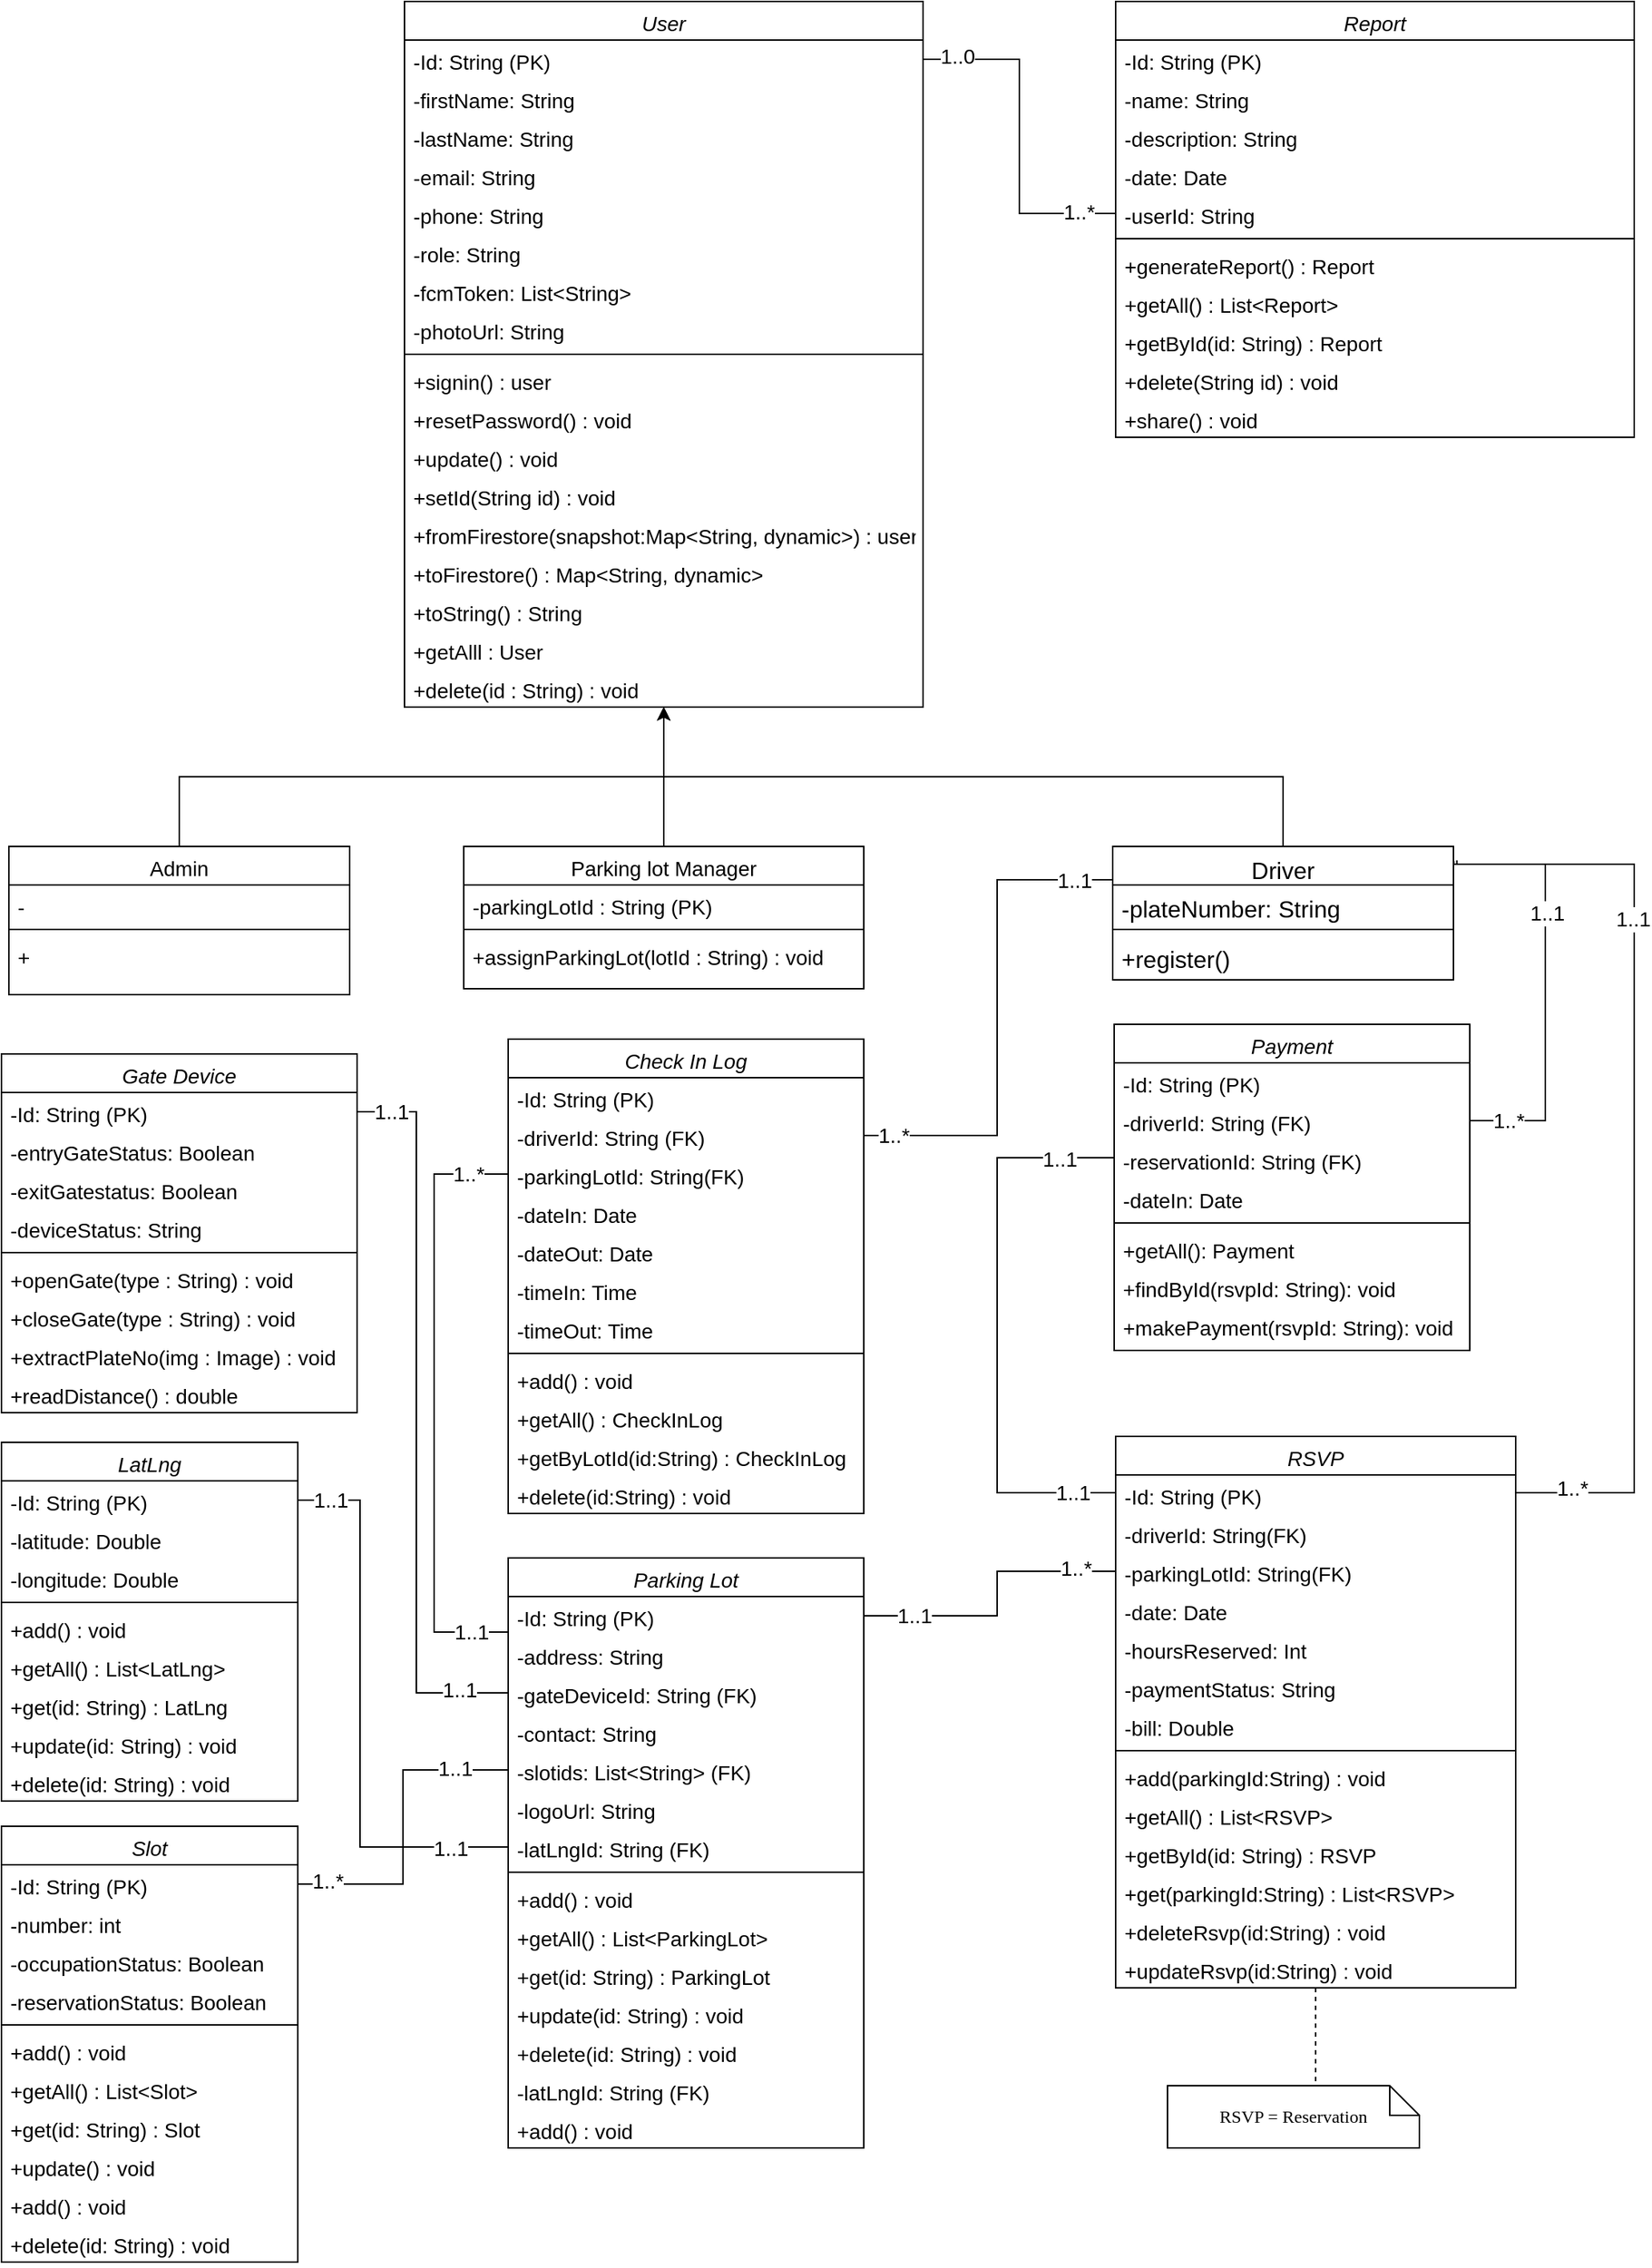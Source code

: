 <mxfile version="22.1.21" type="device">
  <diagram id="C5RBs43oDa-KdzZeNtuy" name="system_class_diagram">
    <mxGraphModel dx="1985" dy="1278" grid="1" gridSize="10" guides="1" tooltips="1" connect="1" arrows="1" fold="1" page="1" pageScale="1" pageWidth="827" pageHeight="1169" math="0" shadow="0">
      <root>
        <mxCell id="WIyWlLk6GJQsqaUBKTNV-0" />
        <mxCell id="WIyWlLk6GJQsqaUBKTNV-1" parent="WIyWlLk6GJQsqaUBKTNV-0" />
        <mxCell id="zkfFHV4jXpPFQw0GAbJ--0" value="User" style="swimlane;fontStyle=2;align=center;verticalAlign=top;childLayout=stackLayout;horizontal=1;startSize=26;horizontalStack=0;resizeParent=1;resizeLast=0;collapsible=1;marginBottom=0;rounded=0;shadow=0;strokeWidth=1;fontSize=14;" parent="WIyWlLk6GJQsqaUBKTNV-1" vertex="1">
          <mxGeometry x="542" y="100" width="350" height="476" as="geometry">
            <mxRectangle x="230" y="140" width="160" height="26" as="alternateBounds" />
          </mxGeometry>
        </mxCell>
        <mxCell id="zkfFHV4jXpPFQw0GAbJ--1" value="-Id: String (PK)" style="text;align=left;verticalAlign=top;spacingLeft=4;spacingRight=4;overflow=hidden;rotatable=0;points=[[0,0.5],[1,0.5]];portConstraint=eastwest;fontSize=14;" parent="zkfFHV4jXpPFQw0GAbJ--0" vertex="1">
          <mxGeometry y="26" width="350" height="26" as="geometry" />
        </mxCell>
        <mxCell id="zkfFHV4jXpPFQw0GAbJ--2" value="-firstName: String" style="text;align=left;verticalAlign=top;spacingLeft=4;spacingRight=4;overflow=hidden;rotatable=0;points=[[0,0.5],[1,0.5]];portConstraint=eastwest;rounded=0;shadow=0;html=0;fontSize=14;" parent="zkfFHV4jXpPFQw0GAbJ--0" vertex="1">
          <mxGeometry y="52" width="350" height="26" as="geometry" />
        </mxCell>
        <mxCell id="zkfFHV4jXpPFQw0GAbJ--3" value="-lastName: String" style="text;align=left;verticalAlign=top;spacingLeft=4;spacingRight=4;overflow=hidden;rotatable=0;points=[[0,0.5],[1,0.5]];portConstraint=eastwest;rounded=0;shadow=0;html=0;fontSize=14;" parent="zkfFHV4jXpPFQw0GAbJ--0" vertex="1">
          <mxGeometry y="78" width="350" height="26" as="geometry" />
        </mxCell>
        <mxCell id="RI4Jls1kOMpJvxJQHeeL-20" value="-email: String" style="text;align=left;verticalAlign=top;spacingLeft=4;spacingRight=4;overflow=hidden;rotatable=0;points=[[0,0.5],[1,0.5]];portConstraint=eastwest;fontSize=14;" parent="zkfFHV4jXpPFQw0GAbJ--0" vertex="1">
          <mxGeometry y="104" width="350" height="26" as="geometry" />
        </mxCell>
        <mxCell id="RI4Jls1kOMpJvxJQHeeL-22" value="-phone: String" style="text;align=left;verticalAlign=top;spacingLeft=4;spacingRight=4;overflow=hidden;rotatable=0;points=[[0,0.5],[1,0.5]];portConstraint=eastwest;fontSize=14;" parent="zkfFHV4jXpPFQw0GAbJ--0" vertex="1">
          <mxGeometry y="130" width="350" height="26" as="geometry" />
        </mxCell>
        <mxCell id="zkfFHV4jXpPFQw0GAbJ--5" value="-role: String" style="text;align=left;verticalAlign=top;spacingLeft=4;spacingRight=4;overflow=hidden;rotatable=0;points=[[0,0.5],[1,0.5]];portConstraint=eastwest;fontSize=14;" parent="zkfFHV4jXpPFQw0GAbJ--0" vertex="1">
          <mxGeometry y="156" width="350" height="26" as="geometry" />
        </mxCell>
        <mxCell id="RI4Jls1kOMpJvxJQHeeL-18" value="-fcmToken: List&lt;String&gt;" style="text;align=left;verticalAlign=top;spacingLeft=4;spacingRight=4;overflow=hidden;rotatable=0;points=[[0,0.5],[1,0.5]];portConstraint=eastwest;rounded=0;shadow=0;html=0;fontSize=14;" parent="zkfFHV4jXpPFQw0GAbJ--0" vertex="1">
          <mxGeometry y="182" width="350" height="26" as="geometry" />
        </mxCell>
        <mxCell id="RI4Jls1kOMpJvxJQHeeL-23" value="-photoUrl: String" style="text;align=left;verticalAlign=top;spacingLeft=4;spacingRight=4;overflow=hidden;rotatable=0;points=[[0,0.5],[1,0.5]];portConstraint=eastwest;rounded=0;shadow=0;html=0;fontSize=14;" parent="zkfFHV4jXpPFQw0GAbJ--0" vertex="1">
          <mxGeometry y="208" width="350" height="26" as="geometry" />
        </mxCell>
        <mxCell id="zkfFHV4jXpPFQw0GAbJ--4" value="" style="line;html=1;strokeWidth=1;align=left;verticalAlign=middle;spacingTop=-1;spacingLeft=3;spacingRight=3;rotatable=0;labelPosition=right;points=[];portConstraint=eastwest;" parent="zkfFHV4jXpPFQw0GAbJ--0" vertex="1">
          <mxGeometry y="234" width="350" height="8" as="geometry" />
        </mxCell>
        <mxCell id="RI4Jls1kOMpJvxJQHeeL-21" value="+signin() : user" style="text;align=left;verticalAlign=top;spacingLeft=4;spacingRight=4;overflow=hidden;rotatable=0;points=[[0,0.5],[1,0.5]];portConstraint=eastwest;fontSize=14;" parent="zkfFHV4jXpPFQw0GAbJ--0" vertex="1">
          <mxGeometry y="242" width="350" height="26" as="geometry" />
        </mxCell>
        <mxCell id="fEaiN4VF8hkDAdpsBCZO-36" value="+resetPassword() : void" style="text;align=left;verticalAlign=top;spacingLeft=4;spacingRight=4;overflow=hidden;rotatable=0;points=[[0,0.5],[1,0.5]];portConstraint=eastwest;fontSize=14;" parent="zkfFHV4jXpPFQw0GAbJ--0" vertex="1">
          <mxGeometry y="268" width="350" height="26" as="geometry" />
        </mxCell>
        <mxCell id="fEaiN4VF8hkDAdpsBCZO-24" value="+update() : void" style="text;align=left;verticalAlign=top;spacingLeft=4;spacingRight=4;overflow=hidden;rotatable=0;points=[[0,0.5],[1,0.5]];portConstraint=eastwest;fontSize=14;" parent="zkfFHV4jXpPFQw0GAbJ--0" vertex="1">
          <mxGeometry y="294" width="350" height="26" as="geometry" />
        </mxCell>
        <mxCell id="fEaiN4VF8hkDAdpsBCZO-25" value="+setId(String id) : void" style="text;align=left;verticalAlign=top;spacingLeft=4;spacingRight=4;overflow=hidden;rotatable=0;points=[[0,0.5],[1,0.5]];portConstraint=eastwest;fontSize=14;" parent="zkfFHV4jXpPFQw0GAbJ--0" vertex="1">
          <mxGeometry y="320" width="350" height="26" as="geometry" />
        </mxCell>
        <mxCell id="fEaiN4VF8hkDAdpsBCZO-3" value="+fromFirestore(snapshot:Map&lt;String, dynamic&gt;) : user" style="text;align=left;verticalAlign=top;spacingLeft=4;spacingRight=4;overflow=hidden;rotatable=0;points=[[0,0.5],[1,0.5]];portConstraint=eastwest;fontSize=14;" parent="zkfFHV4jXpPFQw0GAbJ--0" vertex="1">
          <mxGeometry y="346" width="350" height="26" as="geometry" />
        </mxCell>
        <mxCell id="fEaiN4VF8hkDAdpsBCZO-4" value="+toFirestore() : Map&lt;String, dynamic&gt;" style="text;align=left;verticalAlign=top;spacingLeft=4;spacingRight=4;overflow=hidden;rotatable=0;points=[[0,0.5],[1,0.5]];portConstraint=eastwest;fontSize=14;" parent="zkfFHV4jXpPFQw0GAbJ--0" vertex="1">
          <mxGeometry y="372" width="350" height="26" as="geometry" />
        </mxCell>
        <mxCell id="fEaiN4VF8hkDAdpsBCZO-5" value="+toString() : String" style="text;align=left;verticalAlign=top;spacingLeft=4;spacingRight=4;overflow=hidden;rotatable=0;points=[[0,0.5],[1,0.5]];portConstraint=eastwest;fontSize=14;" parent="zkfFHV4jXpPFQw0GAbJ--0" vertex="1">
          <mxGeometry y="398" width="350" height="26" as="geometry" />
        </mxCell>
        <mxCell id="fEaiN4VF8hkDAdpsBCZO-31" value="+getAlll : User" style="text;align=left;verticalAlign=top;spacingLeft=4;spacingRight=4;overflow=hidden;rotatable=0;points=[[0,0.5],[1,0.5]];portConstraint=eastwest;fontSize=14;" parent="zkfFHV4jXpPFQw0GAbJ--0" vertex="1">
          <mxGeometry y="424" width="350" height="26" as="geometry" />
        </mxCell>
        <mxCell id="fEaiN4VF8hkDAdpsBCZO-32" value="+delete(id : String) : void" style="text;align=left;verticalAlign=top;spacingLeft=4;spacingRight=4;overflow=hidden;rotatable=0;points=[[0,0.5],[1,0.5]];portConstraint=eastwest;fontSize=14;" parent="zkfFHV4jXpPFQw0GAbJ--0" vertex="1">
          <mxGeometry y="450" width="350" height="26" as="geometry" />
        </mxCell>
        <mxCell id="RI4Jls1kOMpJvxJQHeeL-29" style="edgeStyle=orthogonalEdgeStyle;rounded=0;orthogonalLoop=1;jettySize=auto;html=1;entryX=0.5;entryY=1;entryDx=0;entryDy=0;exitX=0.5;exitY=0;exitDx=0;exitDy=0;" parent="WIyWlLk6GJQsqaUBKTNV-1" source="zkfFHV4jXpPFQw0GAbJ--6" target="zkfFHV4jXpPFQw0GAbJ--0" edge="1">
          <mxGeometry relative="1" as="geometry" />
        </mxCell>
        <mxCell id="RI4Jls1kOMpJvxJQHeeL-110" style="edgeStyle=orthogonalEdgeStyle;rounded=0;orthogonalLoop=1;jettySize=auto;html=1;entryX=1;entryY=0.5;entryDx=0;entryDy=0;endArrow=none;endFill=0;exitX=1.01;exitY=0.104;exitDx=0;exitDy=0;exitPerimeter=0;" parent="WIyWlLk6GJQsqaUBKTNV-1" source="zkfFHV4jXpPFQw0GAbJ--6" target="RI4Jls1kOMpJvxJQHeeL-71" edge="1">
          <mxGeometry relative="1" as="geometry">
            <Array as="points">
              <mxPoint x="1372" y="682" />
              <mxPoint x="1372" y="1106" />
            </Array>
          </mxGeometry>
        </mxCell>
        <mxCell id="RI4Jls1kOMpJvxJQHeeL-111" value="&lt;font style=&quot;font-size: 14px;&quot;&gt;1..1&lt;/font&gt;" style="edgeLabel;html=1;align=center;verticalAlign=middle;resizable=0;points=[];" parent="RI4Jls1kOMpJvxJQHeeL-110" vertex="1" connectable="0">
          <mxGeometry x="-0.568" y="-1" relative="1" as="geometry">
            <mxPoint y="24" as="offset" />
          </mxGeometry>
        </mxCell>
        <mxCell id="RI4Jls1kOMpJvxJQHeeL-112" value="&lt;font style=&quot;font-size: 14px;&quot;&gt;1..*&lt;/font&gt;" style="edgeLabel;html=1;align=center;verticalAlign=middle;resizable=0;points=[];" parent="RI4Jls1kOMpJvxJQHeeL-110" vertex="1" connectable="0">
          <mxGeometry x="0.663" y="-1" relative="1" as="geometry">
            <mxPoint x="-41" y="22" as="offset" />
          </mxGeometry>
        </mxCell>
        <mxCell id="zkfFHV4jXpPFQw0GAbJ--6" value="Driver" style="swimlane;fontStyle=0;align=center;verticalAlign=top;childLayout=stackLayout;horizontal=1;startSize=26;horizontalStack=0;resizeParent=1;resizeLast=0;collapsible=1;marginBottom=0;rounded=0;shadow=0;strokeWidth=1;fontSize=16;" parent="WIyWlLk6GJQsqaUBKTNV-1" vertex="1">
          <mxGeometry x="1020" y="670" width="230" height="90" as="geometry">
            <mxRectangle x="130" y="380" width="160" height="26" as="alternateBounds" />
          </mxGeometry>
        </mxCell>
        <mxCell id="zkfFHV4jXpPFQw0GAbJ--7" value="-plateNumber: String" style="text;align=left;verticalAlign=top;spacingLeft=4;spacingRight=4;overflow=hidden;rotatable=0;points=[[0,0.5],[1,0.5]];portConstraint=eastwest;fontSize=16;" parent="zkfFHV4jXpPFQw0GAbJ--6" vertex="1">
          <mxGeometry y="26" width="230" height="26" as="geometry" />
        </mxCell>
        <mxCell id="zkfFHV4jXpPFQw0GAbJ--9" value="" style="line;html=1;strokeWidth=1;align=left;verticalAlign=middle;spacingTop=-1;spacingLeft=3;spacingRight=3;rotatable=0;labelPosition=right;points=[];portConstraint=eastwest;" parent="zkfFHV4jXpPFQw0GAbJ--6" vertex="1">
          <mxGeometry y="52" width="230" height="8" as="geometry" />
        </mxCell>
        <mxCell id="zkfFHV4jXpPFQw0GAbJ--10" value="+register()" style="text;align=left;verticalAlign=top;spacingLeft=4;spacingRight=4;overflow=hidden;rotatable=0;points=[[0,0.5],[1,0.5]];portConstraint=eastwest;fontStyle=0;fontSize=16;" parent="zkfFHV4jXpPFQw0GAbJ--6" vertex="1">
          <mxGeometry y="60" width="230" height="26" as="geometry" />
        </mxCell>
        <mxCell id="RI4Jls1kOMpJvxJQHeeL-27" style="edgeStyle=orthogonalEdgeStyle;rounded=0;orthogonalLoop=1;jettySize=auto;html=1;entryX=0.5;entryY=1;entryDx=0;entryDy=0;exitX=0.5;exitY=0;exitDx=0;exitDy=0;" parent="WIyWlLk6GJQsqaUBKTNV-1" source="zkfFHV4jXpPFQw0GAbJ--13" target="zkfFHV4jXpPFQw0GAbJ--0" edge="1">
          <mxGeometry relative="1" as="geometry" />
        </mxCell>
        <mxCell id="zkfFHV4jXpPFQw0GAbJ--13" value="Admin" style="swimlane;fontStyle=0;align=center;verticalAlign=top;childLayout=stackLayout;horizontal=1;startSize=26;horizontalStack=0;resizeParent=1;resizeLast=0;collapsible=1;marginBottom=0;rounded=0;shadow=0;strokeWidth=1;fontSize=14;" parent="WIyWlLk6GJQsqaUBKTNV-1" vertex="1">
          <mxGeometry x="275" y="670" width="230" height="100" as="geometry">
            <mxRectangle x="340" y="380" width="170" height="26" as="alternateBounds" />
          </mxGeometry>
        </mxCell>
        <mxCell id="zkfFHV4jXpPFQw0GAbJ--14" value="-" style="text;align=left;verticalAlign=top;spacingLeft=4;spacingRight=4;overflow=hidden;rotatable=0;points=[[0,0.5],[1,0.5]];portConstraint=eastwest;fontSize=14;" parent="zkfFHV4jXpPFQw0GAbJ--13" vertex="1">
          <mxGeometry y="26" width="230" height="26" as="geometry" />
        </mxCell>
        <mxCell id="zkfFHV4jXpPFQw0GAbJ--15" value="" style="line;html=1;strokeWidth=1;align=left;verticalAlign=middle;spacingTop=-1;spacingLeft=3;spacingRight=3;rotatable=0;labelPosition=right;points=[];portConstraint=eastwest;fontSize=14;" parent="zkfFHV4jXpPFQw0GAbJ--13" vertex="1">
          <mxGeometry y="52" width="230" height="8" as="geometry" />
        </mxCell>
        <mxCell id="fEaiN4VF8hkDAdpsBCZO-2" value="+" style="text;align=left;verticalAlign=top;spacingLeft=4;spacingRight=4;overflow=hidden;rotatable=0;points=[[0,0.5],[1,0.5]];portConstraint=eastwest;fontSize=14;" parent="zkfFHV4jXpPFQw0GAbJ--13" vertex="1">
          <mxGeometry y="60" width="230" height="26" as="geometry" />
        </mxCell>
        <mxCell id="RI4Jls1kOMpJvxJQHeeL-28" style="edgeStyle=orthogonalEdgeStyle;rounded=0;orthogonalLoop=1;jettySize=auto;html=1;entryX=0.5;entryY=1;entryDx=0;entryDy=0;" parent="WIyWlLk6GJQsqaUBKTNV-1" source="RI4Jls1kOMpJvxJQHeeL-0" target="zkfFHV4jXpPFQw0GAbJ--0" edge="1">
          <mxGeometry relative="1" as="geometry" />
        </mxCell>
        <mxCell id="RI4Jls1kOMpJvxJQHeeL-0" value="Parking lot Manager" style="swimlane;fontStyle=0;align=center;verticalAlign=top;childLayout=stackLayout;horizontal=1;startSize=26;horizontalStack=0;resizeParent=1;resizeLast=0;collapsible=1;marginBottom=0;rounded=0;shadow=0;strokeWidth=1;fontSize=14;" parent="WIyWlLk6GJQsqaUBKTNV-1" vertex="1">
          <mxGeometry x="582" y="670" width="270" height="96" as="geometry">
            <mxRectangle x="340" y="380" width="170" height="26" as="alternateBounds" />
          </mxGeometry>
        </mxCell>
        <mxCell id="RI4Jls1kOMpJvxJQHeeL-1" value="-parkingLotId : String (PK)" style="text;align=left;verticalAlign=top;spacingLeft=4;spacingRight=4;overflow=hidden;rotatable=0;points=[[0,0.5],[1,0.5]];portConstraint=eastwest;fontSize=14;" parent="RI4Jls1kOMpJvxJQHeeL-0" vertex="1">
          <mxGeometry y="26" width="270" height="26" as="geometry" />
        </mxCell>
        <mxCell id="RI4Jls1kOMpJvxJQHeeL-2" value="" style="line;html=1;strokeWidth=1;align=left;verticalAlign=middle;spacingTop=-1;spacingLeft=3;spacingRight=3;rotatable=0;labelPosition=right;points=[];portConstraint=eastwest;fontSize=14;" parent="RI4Jls1kOMpJvxJQHeeL-0" vertex="1">
          <mxGeometry y="52" width="270" height="8" as="geometry" />
        </mxCell>
        <mxCell id="fEaiN4VF8hkDAdpsBCZO-30" value="+assignParkingLot(lotId : String) : void" style="text;align=left;verticalAlign=top;spacingLeft=4;spacingRight=4;overflow=hidden;rotatable=0;points=[[0,0.5],[1,0.5]];portConstraint=eastwest;fontSize=14;" parent="RI4Jls1kOMpJvxJQHeeL-0" vertex="1">
          <mxGeometry y="60" width="270" height="26" as="geometry" />
        </mxCell>
        <mxCell id="RI4Jls1kOMpJvxJQHeeL-30" value="Parking Lot" style="swimlane;fontStyle=2;align=center;verticalAlign=top;childLayout=stackLayout;horizontal=1;startSize=26;horizontalStack=0;resizeParent=1;resizeLast=0;collapsible=1;marginBottom=0;rounded=0;shadow=0;strokeWidth=1;fontSize=14;" parent="WIyWlLk6GJQsqaUBKTNV-1" vertex="1">
          <mxGeometry x="612" y="1150" width="240" height="398" as="geometry">
            <mxRectangle x="230" y="140" width="160" height="26" as="alternateBounds" />
          </mxGeometry>
        </mxCell>
        <mxCell id="RI4Jls1kOMpJvxJQHeeL-31" value="-Id: String (PK)" style="text;align=left;verticalAlign=top;spacingLeft=4;spacingRight=4;overflow=hidden;rotatable=0;points=[[0,0.5],[1,0.5]];portConstraint=eastwest;fontSize=14;" parent="RI4Jls1kOMpJvxJQHeeL-30" vertex="1">
          <mxGeometry y="26" width="240" height="26" as="geometry" />
        </mxCell>
        <mxCell id="RI4Jls1kOMpJvxJQHeeL-32" value="-address: String" style="text;align=left;verticalAlign=top;spacingLeft=4;spacingRight=4;overflow=hidden;rotatable=0;points=[[0,0.5],[1,0.5]];portConstraint=eastwest;rounded=0;shadow=0;html=0;fontSize=14;" parent="RI4Jls1kOMpJvxJQHeeL-30" vertex="1">
          <mxGeometry y="52" width="240" height="26" as="geometry" />
        </mxCell>
        <mxCell id="RI4Jls1kOMpJvxJQHeeL-37" value="-gateDeviceId: String (FK)" style="text;align=left;verticalAlign=top;spacingLeft=4;spacingRight=4;overflow=hidden;rotatable=0;points=[[0,0.5],[1,0.5]];portConstraint=eastwest;rounded=0;shadow=0;html=0;fontSize=14;" parent="RI4Jls1kOMpJvxJQHeeL-30" vertex="1">
          <mxGeometry y="78" width="240" height="26" as="geometry" />
        </mxCell>
        <mxCell id="RI4Jls1kOMpJvxJQHeeL-34" value="-contact: String" style="text;align=left;verticalAlign=top;spacingLeft=4;spacingRight=4;overflow=hidden;rotatable=0;points=[[0,0.5],[1,0.5]];portConstraint=eastwest;fontSize=14;" parent="RI4Jls1kOMpJvxJQHeeL-30" vertex="1">
          <mxGeometry y="104" width="240" height="26" as="geometry" />
        </mxCell>
        <mxCell id="RI4Jls1kOMpJvxJQHeeL-36" value="-slotids: List&lt;String&gt; (FK)" style="text;align=left;verticalAlign=top;spacingLeft=4;spacingRight=4;overflow=hidden;rotatable=0;points=[[0,0.5],[1,0.5]];portConstraint=eastwest;fontSize=14;" parent="RI4Jls1kOMpJvxJQHeeL-30" vertex="1">
          <mxGeometry y="130" width="240" height="26" as="geometry" />
        </mxCell>
        <mxCell id="RI4Jls1kOMpJvxJQHeeL-35" value="-logoUrl: String" style="text;align=left;verticalAlign=top;spacingLeft=4;spacingRight=4;overflow=hidden;rotatable=0;points=[[0,0.5],[1,0.5]];portConstraint=eastwest;fontSize=14;" parent="RI4Jls1kOMpJvxJQHeeL-30" vertex="1">
          <mxGeometry y="156" width="240" height="26" as="geometry" />
        </mxCell>
        <mxCell id="RI4Jls1kOMpJvxJQHeeL-61" value="-latLngId: String (FK)" style="text;align=left;verticalAlign=top;spacingLeft=4;spacingRight=4;overflow=hidden;rotatable=0;points=[[0,0.5],[1,0.5]];portConstraint=eastwest;fontSize=14;" parent="RI4Jls1kOMpJvxJQHeeL-30" vertex="1">
          <mxGeometry y="182" width="240" height="26" as="geometry" />
        </mxCell>
        <mxCell id="RI4Jls1kOMpJvxJQHeeL-39" value="" style="line;html=1;strokeWidth=1;align=left;verticalAlign=middle;spacingTop=-1;spacingLeft=3;spacingRight=3;rotatable=0;labelPosition=right;points=[];portConstraint=eastwest;" parent="RI4Jls1kOMpJvxJQHeeL-30" vertex="1">
          <mxGeometry y="208" width="240" height="8" as="geometry" />
        </mxCell>
        <mxCell id="RI4Jls1kOMpJvxJQHeeL-40" value="+add() : void" style="text;align=left;verticalAlign=top;spacingLeft=4;spacingRight=4;overflow=hidden;rotatable=0;points=[[0,0.5],[1,0.5]];portConstraint=eastwest;fontSize=14;" parent="RI4Jls1kOMpJvxJQHeeL-30" vertex="1">
          <mxGeometry y="216" width="240" height="26" as="geometry" />
        </mxCell>
        <mxCell id="fEaiN4VF8hkDAdpsBCZO-73" value="+getAll() : List&lt;ParkingLot&gt;" style="text;align=left;verticalAlign=top;spacingLeft=4;spacingRight=4;overflow=hidden;rotatable=0;points=[[0,0.5],[1,0.5]];portConstraint=eastwest;fontSize=14;" parent="RI4Jls1kOMpJvxJQHeeL-30" vertex="1">
          <mxGeometry y="242" width="240" height="26" as="geometry" />
        </mxCell>
        <mxCell id="fEaiN4VF8hkDAdpsBCZO-74" value="+get(id: String) : ParkingLot" style="text;align=left;verticalAlign=top;spacingLeft=4;spacingRight=4;overflow=hidden;rotatable=0;points=[[0,0.5],[1,0.5]];portConstraint=eastwest;fontSize=14;" parent="RI4Jls1kOMpJvxJQHeeL-30" vertex="1">
          <mxGeometry y="268" width="240" height="26" as="geometry" />
        </mxCell>
        <mxCell id="fEaiN4VF8hkDAdpsBCZO-75" value="+update(id: String) : void" style="text;align=left;verticalAlign=top;spacingLeft=4;spacingRight=4;overflow=hidden;rotatable=0;points=[[0,0.5],[1,0.5]];portConstraint=eastwest;fontSize=14;" parent="RI4Jls1kOMpJvxJQHeeL-30" vertex="1">
          <mxGeometry y="294" width="240" height="26" as="geometry" />
        </mxCell>
        <mxCell id="fEaiN4VF8hkDAdpsBCZO-77" value="+delete(id: String) : void" style="text;align=left;verticalAlign=top;spacingLeft=4;spacingRight=4;overflow=hidden;rotatable=0;points=[[0,0.5],[1,0.5]];portConstraint=eastwest;fontSize=14;" parent="RI4Jls1kOMpJvxJQHeeL-30" vertex="1">
          <mxGeometry y="320" width="240" height="26" as="geometry" />
        </mxCell>
        <mxCell id="9rpsAk3V31Z7IKbruiV9-0" value="-latLngId: String (FK)" style="text;align=left;verticalAlign=top;spacingLeft=4;spacingRight=4;overflow=hidden;rotatable=0;points=[[0,0.5],[1,0.5]];portConstraint=eastwest;fontSize=14;" parent="RI4Jls1kOMpJvxJQHeeL-30" vertex="1">
          <mxGeometry y="346" width="240" height="26" as="geometry" />
        </mxCell>
        <mxCell id="fEaiN4VF8hkDAdpsBCZO-93" value="+add() : void" style="text;align=left;verticalAlign=top;spacingLeft=4;spacingRight=4;overflow=hidden;rotatable=0;points=[[0,0.5],[1,0.5]];portConstraint=eastwest;fontSize=14;" parent="RI4Jls1kOMpJvxJQHeeL-30" vertex="1">
          <mxGeometry y="372" width="240" height="26" as="geometry" />
        </mxCell>
        <mxCell id="RI4Jls1kOMpJvxJQHeeL-43" value="Gate Device" style="swimlane;fontStyle=2;align=center;verticalAlign=top;childLayout=stackLayout;horizontal=1;startSize=26;horizontalStack=0;resizeParent=1;resizeLast=0;collapsible=1;marginBottom=0;rounded=0;shadow=0;strokeWidth=1;fontSize=14;" parent="WIyWlLk6GJQsqaUBKTNV-1" vertex="1">
          <mxGeometry x="270" y="810" width="240" height="242" as="geometry">
            <mxRectangle x="230" y="140" width="160" height="26" as="alternateBounds" />
          </mxGeometry>
        </mxCell>
        <mxCell id="RI4Jls1kOMpJvxJQHeeL-44" value="-Id: String (PK)" style="text;align=left;verticalAlign=top;spacingLeft=4;spacingRight=4;overflow=hidden;rotatable=0;points=[[0,0.5],[1,0.5]];portConstraint=eastwest;fontSize=14;" parent="RI4Jls1kOMpJvxJQHeeL-43" vertex="1">
          <mxGeometry y="26" width="240" height="26" as="geometry" />
        </mxCell>
        <mxCell id="RI4Jls1kOMpJvxJQHeeL-45" value="-entryGateStatus: Boolean" style="text;align=left;verticalAlign=top;spacingLeft=4;spacingRight=4;overflow=hidden;rotatable=0;points=[[0,0.5],[1,0.5]];portConstraint=eastwest;rounded=0;shadow=0;html=0;fontSize=14;" parent="RI4Jls1kOMpJvxJQHeeL-43" vertex="1">
          <mxGeometry y="52" width="240" height="26" as="geometry" />
        </mxCell>
        <mxCell id="RI4Jls1kOMpJvxJQHeeL-46" value="-exitGatestatus: Boolean" style="text;align=left;verticalAlign=top;spacingLeft=4;spacingRight=4;overflow=hidden;rotatable=0;points=[[0,0.5],[1,0.5]];portConstraint=eastwest;rounded=0;shadow=0;html=0;fontSize=14;" parent="RI4Jls1kOMpJvxJQHeeL-43" vertex="1">
          <mxGeometry y="78" width="240" height="26" as="geometry" />
        </mxCell>
        <mxCell id="RI4Jls1kOMpJvxJQHeeL-47" value="-deviceStatus: String" style="text;align=left;verticalAlign=top;spacingLeft=4;spacingRight=4;overflow=hidden;rotatable=0;points=[[0,0.5],[1,0.5]];portConstraint=eastwest;fontSize=14;" parent="RI4Jls1kOMpJvxJQHeeL-43" vertex="1">
          <mxGeometry y="104" width="240" height="26" as="geometry" />
        </mxCell>
        <mxCell id="RI4Jls1kOMpJvxJQHeeL-51" value="" style="line;html=1;strokeWidth=1;align=left;verticalAlign=middle;spacingTop=-1;spacingLeft=3;spacingRight=3;rotatable=0;labelPosition=right;points=[];portConstraint=eastwest;" parent="RI4Jls1kOMpJvxJQHeeL-43" vertex="1">
          <mxGeometry y="130" width="240" height="8" as="geometry" />
        </mxCell>
        <mxCell id="RI4Jls1kOMpJvxJQHeeL-52" value="+openGate(type : String) : void" style="text;align=left;verticalAlign=top;spacingLeft=4;spacingRight=4;overflow=hidden;rotatable=0;points=[[0,0.5],[1,0.5]];portConstraint=eastwest;fontSize=14;" parent="RI4Jls1kOMpJvxJQHeeL-43" vertex="1">
          <mxGeometry y="138" width="240" height="26" as="geometry" />
        </mxCell>
        <mxCell id="fEaiN4VF8hkDAdpsBCZO-43" value="+closeGate(type : String) : void" style="text;align=left;verticalAlign=top;spacingLeft=4;spacingRight=4;overflow=hidden;rotatable=0;points=[[0,0.5],[1,0.5]];portConstraint=eastwest;fontSize=14;" parent="RI4Jls1kOMpJvxJQHeeL-43" vertex="1">
          <mxGeometry y="164" width="240" height="26" as="geometry" />
        </mxCell>
        <mxCell id="fEaiN4VF8hkDAdpsBCZO-45" value="+extractPlateNo(img : Image) : void" style="text;align=left;verticalAlign=top;spacingLeft=4;spacingRight=4;overflow=hidden;rotatable=0;points=[[0,0.5],[1,0.5]];portConstraint=eastwest;fontSize=14;" parent="RI4Jls1kOMpJvxJQHeeL-43" vertex="1">
          <mxGeometry y="190" width="240" height="26" as="geometry" />
        </mxCell>
        <mxCell id="fEaiN4VF8hkDAdpsBCZO-46" value="+readDistance() : double" style="text;align=left;verticalAlign=top;spacingLeft=4;spacingRight=4;overflow=hidden;rotatable=0;points=[[0,0.5],[1,0.5]];portConstraint=eastwest;fontSize=14;" parent="RI4Jls1kOMpJvxJQHeeL-43" vertex="1">
          <mxGeometry y="216" width="240" height="26" as="geometry" />
        </mxCell>
        <mxCell id="RI4Jls1kOMpJvxJQHeeL-54" value="LatLng" style="swimlane;fontStyle=2;align=center;verticalAlign=top;childLayout=stackLayout;horizontal=1;startSize=26;horizontalStack=0;resizeParent=1;resizeLast=0;collapsible=1;marginBottom=0;rounded=0;shadow=0;strokeWidth=1;fontSize=14;" parent="WIyWlLk6GJQsqaUBKTNV-1" vertex="1">
          <mxGeometry x="270" y="1072" width="200" height="242" as="geometry">
            <mxRectangle x="230" y="140" width="160" height="26" as="alternateBounds" />
          </mxGeometry>
        </mxCell>
        <mxCell id="RI4Jls1kOMpJvxJQHeeL-55" value="-Id: String (PK)" style="text;align=left;verticalAlign=top;spacingLeft=4;spacingRight=4;overflow=hidden;rotatable=0;points=[[0,0.5],[1,0.5]];portConstraint=eastwest;fontSize=14;" parent="RI4Jls1kOMpJvxJQHeeL-54" vertex="1">
          <mxGeometry y="26" width="200" height="26" as="geometry" />
        </mxCell>
        <mxCell id="RI4Jls1kOMpJvxJQHeeL-56" value="-latitude: Double" style="text;align=left;verticalAlign=top;spacingLeft=4;spacingRight=4;overflow=hidden;rotatable=0;points=[[0,0.5],[1,0.5]];portConstraint=eastwest;rounded=0;shadow=0;html=0;fontSize=14;" parent="RI4Jls1kOMpJvxJQHeeL-54" vertex="1">
          <mxGeometry y="52" width="200" height="26" as="geometry" />
        </mxCell>
        <mxCell id="RI4Jls1kOMpJvxJQHeeL-57" value="-longitude: Double" style="text;align=left;verticalAlign=top;spacingLeft=4;spacingRight=4;overflow=hidden;rotatable=0;points=[[0,0.5],[1,0.5]];portConstraint=eastwest;rounded=0;shadow=0;html=0;fontSize=14;" parent="RI4Jls1kOMpJvxJQHeeL-54" vertex="1">
          <mxGeometry y="78" width="200" height="26" as="geometry" />
        </mxCell>
        <mxCell id="RI4Jls1kOMpJvxJQHeeL-59" value="" style="line;html=1;strokeWidth=1;align=left;verticalAlign=middle;spacingTop=-1;spacingLeft=3;spacingRight=3;rotatable=0;labelPosition=right;points=[];portConstraint=eastwest;" parent="RI4Jls1kOMpJvxJQHeeL-54" vertex="1">
          <mxGeometry y="104" width="200" height="8" as="geometry" />
        </mxCell>
        <mxCell id="RI4Jls1kOMpJvxJQHeeL-60" value="+add() : void" style="text;align=left;verticalAlign=top;spacingLeft=4;spacingRight=4;overflow=hidden;rotatable=0;points=[[0,0.5],[1,0.5]];portConstraint=eastwest;fontSize=14;" parent="RI4Jls1kOMpJvxJQHeeL-54" vertex="1">
          <mxGeometry y="112" width="200" height="26" as="geometry" />
        </mxCell>
        <mxCell id="fEaiN4VF8hkDAdpsBCZO-72" value="+getAll() : List&lt;LatLng&gt;" style="text;align=left;verticalAlign=top;spacingLeft=4;spacingRight=4;overflow=hidden;rotatable=0;points=[[0,0.5],[1,0.5]];portConstraint=eastwest;fontSize=14;" parent="RI4Jls1kOMpJvxJQHeeL-54" vertex="1">
          <mxGeometry y="138" width="200" height="26" as="geometry" />
        </mxCell>
        <mxCell id="fEaiN4VF8hkDAdpsBCZO-65" value="+get(id: String) : LatLng" style="text;align=left;verticalAlign=top;spacingLeft=4;spacingRight=4;overflow=hidden;rotatable=0;points=[[0,0.5],[1,0.5]];portConstraint=eastwest;fontSize=14;" parent="RI4Jls1kOMpJvxJQHeeL-54" vertex="1">
          <mxGeometry y="164" width="200" height="26" as="geometry" />
        </mxCell>
        <mxCell id="fEaiN4VF8hkDAdpsBCZO-69" value="+update(id: String) : void" style="text;align=left;verticalAlign=top;spacingLeft=4;spacingRight=4;overflow=hidden;rotatable=0;points=[[0,0.5],[1,0.5]];portConstraint=eastwest;fontSize=14;" parent="RI4Jls1kOMpJvxJQHeeL-54" vertex="1">
          <mxGeometry y="190" width="200" height="26" as="geometry" />
        </mxCell>
        <mxCell id="fEaiN4VF8hkDAdpsBCZO-66" value="+delete(id: String) : void" style="text;align=left;verticalAlign=top;spacingLeft=4;spacingRight=4;overflow=hidden;rotatable=0;points=[[0,0.5],[1,0.5]];portConstraint=eastwest;fontSize=14;" parent="RI4Jls1kOMpJvxJQHeeL-54" vertex="1">
          <mxGeometry y="216" width="200" height="26" as="geometry" />
        </mxCell>
        <mxCell id="RI4Jls1kOMpJvxJQHeeL-63" value="Slot" style="swimlane;fontStyle=2;align=center;verticalAlign=top;childLayout=stackLayout;horizontal=1;startSize=26;horizontalStack=0;resizeParent=1;resizeLast=0;collapsible=1;marginBottom=0;rounded=0;shadow=0;strokeWidth=1;fontSize=14;" parent="WIyWlLk6GJQsqaUBKTNV-1" vertex="1">
          <mxGeometry x="270.0" y="1331" width="200" height="294" as="geometry">
            <mxRectangle x="230" y="140" width="160" height="26" as="alternateBounds" />
          </mxGeometry>
        </mxCell>
        <mxCell id="RI4Jls1kOMpJvxJQHeeL-64" value="-Id: String (PK)" style="text;align=left;verticalAlign=top;spacingLeft=4;spacingRight=4;overflow=hidden;rotatable=0;points=[[0,0.5],[1,0.5]];portConstraint=eastwest;fontSize=14;" parent="RI4Jls1kOMpJvxJQHeeL-63" vertex="1">
          <mxGeometry y="26" width="200" height="26" as="geometry" />
        </mxCell>
        <mxCell id="aMTTW8QreeBcMmZeaHxa-0" value="-number: int" style="text;align=left;verticalAlign=top;spacingLeft=4;spacingRight=4;overflow=hidden;rotatable=0;points=[[0,0.5],[1,0.5]];portConstraint=eastwest;fontSize=14;" parent="RI4Jls1kOMpJvxJQHeeL-63" vertex="1">
          <mxGeometry y="52" width="200" height="26" as="geometry" />
        </mxCell>
        <mxCell id="RI4Jls1kOMpJvxJQHeeL-65" value="-occupationStatus: Boolean" style="text;align=left;verticalAlign=top;spacingLeft=4;spacingRight=4;overflow=hidden;rotatable=0;points=[[0,0.5],[1,0.5]];portConstraint=eastwest;rounded=0;shadow=0;html=0;fontSize=14;" parent="RI4Jls1kOMpJvxJQHeeL-63" vertex="1">
          <mxGeometry y="78" width="200" height="26" as="geometry" />
        </mxCell>
        <mxCell id="RI4Jls1kOMpJvxJQHeeL-66" value="-reservationStatus: Boolean" style="text;align=left;verticalAlign=top;spacingLeft=4;spacingRight=4;overflow=hidden;rotatable=0;points=[[0,0.5],[1,0.5]];portConstraint=eastwest;rounded=0;shadow=0;html=0;fontSize=14;" parent="RI4Jls1kOMpJvxJQHeeL-63" vertex="1">
          <mxGeometry y="104" width="200" height="26" as="geometry" />
        </mxCell>
        <mxCell id="RI4Jls1kOMpJvxJQHeeL-67" value="" style="line;html=1;strokeWidth=1;align=left;verticalAlign=middle;spacingTop=-1;spacingLeft=3;spacingRight=3;rotatable=0;labelPosition=right;points=[];portConstraint=eastwest;" parent="RI4Jls1kOMpJvxJQHeeL-63" vertex="1">
          <mxGeometry y="130" width="200" height="8" as="geometry" />
        </mxCell>
        <mxCell id="RI4Jls1kOMpJvxJQHeeL-68" value="+add() : void" style="text;align=left;verticalAlign=top;spacingLeft=4;spacingRight=4;overflow=hidden;rotatable=0;points=[[0,0.5],[1,0.5]];portConstraint=eastwest;fontSize=14;" parent="RI4Jls1kOMpJvxJQHeeL-63" vertex="1">
          <mxGeometry y="138" width="200" height="26" as="geometry" />
        </mxCell>
        <mxCell id="fEaiN4VF8hkDAdpsBCZO-71" value="+getAll() : List&lt;Slot&gt;" style="text;align=left;verticalAlign=top;spacingLeft=4;spacingRight=4;overflow=hidden;rotatable=0;points=[[0,0.5],[1,0.5]];portConstraint=eastwest;fontSize=14;" parent="RI4Jls1kOMpJvxJQHeeL-63" vertex="1">
          <mxGeometry y="164" width="200" height="26" as="geometry" />
        </mxCell>
        <mxCell id="fEaiN4VF8hkDAdpsBCZO-70" value="+get(id: String) : Slot" style="text;align=left;verticalAlign=top;spacingLeft=4;spacingRight=4;overflow=hidden;rotatable=0;points=[[0,0.5],[1,0.5]];portConstraint=eastwest;fontSize=14;" parent="RI4Jls1kOMpJvxJQHeeL-63" vertex="1">
          <mxGeometry y="190" width="200" height="26" as="geometry" />
        </mxCell>
        <mxCell id="fEaiN4VF8hkDAdpsBCZO-67" value="+update() : void" style="text;align=left;verticalAlign=top;spacingLeft=4;spacingRight=4;overflow=hidden;rotatable=0;points=[[0,0.5],[1,0.5]];portConstraint=eastwest;fontSize=14;" parent="RI4Jls1kOMpJvxJQHeeL-63" vertex="1">
          <mxGeometry y="216" width="200" height="26" as="geometry" />
        </mxCell>
        <mxCell id="fEaiN4VF8hkDAdpsBCZO-68" value="+add() : void" style="text;align=left;verticalAlign=top;spacingLeft=4;spacingRight=4;overflow=hidden;rotatable=0;points=[[0,0.5],[1,0.5]];portConstraint=eastwest;fontSize=14;" parent="RI4Jls1kOMpJvxJQHeeL-63" vertex="1">
          <mxGeometry y="242" width="200" height="26" as="geometry" />
        </mxCell>
        <mxCell id="fEaiN4VF8hkDAdpsBCZO-76" value="+delete(id: String) : void" style="text;align=left;verticalAlign=top;spacingLeft=4;spacingRight=4;overflow=hidden;rotatable=0;points=[[0,0.5],[1,0.5]];portConstraint=eastwest;fontSize=14;" parent="RI4Jls1kOMpJvxJQHeeL-63" vertex="1">
          <mxGeometry y="268" width="200" height="26" as="geometry" />
        </mxCell>
        <mxCell id="RI4Jls1kOMpJvxJQHeeL-70" value="RSVP" style="swimlane;fontStyle=2;align=center;verticalAlign=top;childLayout=stackLayout;horizontal=1;startSize=26;horizontalStack=0;resizeParent=1;resizeLast=0;collapsible=1;marginBottom=0;rounded=0;shadow=0;strokeWidth=1;fontSize=14;" parent="WIyWlLk6GJQsqaUBKTNV-1" vertex="1">
          <mxGeometry x="1022" y="1068" width="270" height="372" as="geometry">
            <mxRectangle x="230" y="140" width="160" height="26" as="alternateBounds" />
          </mxGeometry>
        </mxCell>
        <mxCell id="RI4Jls1kOMpJvxJQHeeL-71" value="-Id: String (PK)" style="text;align=left;verticalAlign=top;spacingLeft=4;spacingRight=4;overflow=hidden;rotatable=0;points=[[0,0.5],[1,0.5]];portConstraint=eastwest;fontSize=14;" parent="RI4Jls1kOMpJvxJQHeeL-70" vertex="1">
          <mxGeometry y="26" width="270" height="26" as="geometry" />
        </mxCell>
        <mxCell id="RI4Jls1kOMpJvxJQHeeL-72" value="-driverId: String(FK)" style="text;align=left;verticalAlign=top;spacingLeft=4;spacingRight=4;overflow=hidden;rotatable=0;points=[[0,0.5],[1,0.5]];portConstraint=eastwest;rounded=0;shadow=0;html=0;fontSize=14;" parent="RI4Jls1kOMpJvxJQHeeL-70" vertex="1">
          <mxGeometry y="52" width="270" height="26" as="geometry" />
        </mxCell>
        <mxCell id="RI4Jls1kOMpJvxJQHeeL-73" value="-parkingLotId: String(FK)" style="text;align=left;verticalAlign=top;spacingLeft=4;spacingRight=4;overflow=hidden;rotatable=0;points=[[0,0.5],[1,0.5]];portConstraint=eastwest;rounded=0;shadow=0;html=0;fontSize=14;" parent="RI4Jls1kOMpJvxJQHeeL-70" vertex="1">
          <mxGeometry y="78" width="270" height="26" as="geometry" />
        </mxCell>
        <mxCell id="RI4Jls1kOMpJvxJQHeeL-74" value="-date: Date" style="text;align=left;verticalAlign=top;spacingLeft=4;spacingRight=4;overflow=hidden;rotatable=0;points=[[0,0.5],[1,0.5]];portConstraint=eastwest;fontSize=14;" parent="RI4Jls1kOMpJvxJQHeeL-70" vertex="1">
          <mxGeometry y="104" width="270" height="26" as="geometry" />
        </mxCell>
        <mxCell id="RI4Jls1kOMpJvxJQHeeL-75" value="-hoursReserved: Int" style="text;align=left;verticalAlign=top;spacingLeft=4;spacingRight=4;overflow=hidden;rotatable=0;points=[[0,0.5],[1,0.5]];portConstraint=eastwest;fontSize=14;" parent="RI4Jls1kOMpJvxJQHeeL-70" vertex="1">
          <mxGeometry y="130" width="270" height="26" as="geometry" />
        </mxCell>
        <mxCell id="RI4Jls1kOMpJvxJQHeeL-76" value="-paymentStatus: String" style="text;align=left;verticalAlign=top;spacingLeft=4;spacingRight=4;overflow=hidden;rotatable=0;points=[[0,0.5],[1,0.5]];portConstraint=eastwest;fontSize=14;" parent="RI4Jls1kOMpJvxJQHeeL-70" vertex="1">
          <mxGeometry y="156" width="270" height="26" as="geometry" />
        </mxCell>
        <mxCell id="RI4Jls1kOMpJvxJQHeeL-77" value="-bill: Double" style="text;align=left;verticalAlign=top;spacingLeft=4;spacingRight=4;overflow=hidden;rotatable=0;points=[[0,0.5],[1,0.5]];portConstraint=eastwest;rounded=0;shadow=0;html=0;fontSize=14;" parent="RI4Jls1kOMpJvxJQHeeL-70" vertex="1">
          <mxGeometry y="182" width="270" height="26" as="geometry" />
        </mxCell>
        <mxCell id="RI4Jls1kOMpJvxJQHeeL-79" value="" style="line;html=1;strokeWidth=1;align=left;verticalAlign=middle;spacingTop=-1;spacingLeft=3;spacingRight=3;rotatable=0;labelPosition=right;points=[];portConstraint=eastwest;fontSize=14;" parent="RI4Jls1kOMpJvxJQHeeL-70" vertex="1">
          <mxGeometry y="208" width="270" height="8" as="geometry" />
        </mxCell>
        <mxCell id="fEaiN4VF8hkDAdpsBCZO-51" value="+add(parkingId:String) : void" style="text;align=left;verticalAlign=top;spacingLeft=4;spacingRight=4;overflow=hidden;rotatable=0;points=[[0,0.5],[1,0.5]];portConstraint=eastwest;fontSize=14;" parent="RI4Jls1kOMpJvxJQHeeL-70" vertex="1">
          <mxGeometry y="216" width="270" height="26" as="geometry" />
        </mxCell>
        <mxCell id="fEaiN4VF8hkDAdpsBCZO-52" value="+getAll() : List&lt;RSVP&gt;" style="text;align=left;verticalAlign=top;spacingLeft=4;spacingRight=4;overflow=hidden;rotatable=0;points=[[0,0.5],[1,0.5]];portConstraint=eastwest;fontSize=14;" parent="RI4Jls1kOMpJvxJQHeeL-70" vertex="1">
          <mxGeometry y="242" width="270" height="26" as="geometry" />
        </mxCell>
        <mxCell id="fEaiN4VF8hkDAdpsBCZO-53" value="+getById(id: String) : RSVP" style="text;align=left;verticalAlign=top;spacingLeft=4;spacingRight=4;overflow=hidden;rotatable=0;points=[[0,0.5],[1,0.5]];portConstraint=eastwest;fontSize=14;" parent="RI4Jls1kOMpJvxJQHeeL-70" vertex="1">
          <mxGeometry y="268" width="270" height="26" as="geometry" />
        </mxCell>
        <mxCell id="RI4Jls1kOMpJvxJQHeeL-80" value="+get(parkingId:String) : List&lt;RSVP&gt;" style="text;align=left;verticalAlign=top;spacingLeft=4;spacingRight=4;overflow=hidden;rotatable=0;points=[[0,0.5],[1,0.5]];portConstraint=eastwest;fontSize=14;" parent="RI4Jls1kOMpJvxJQHeeL-70" vertex="1">
          <mxGeometry y="294" width="270" height="26" as="geometry" />
        </mxCell>
        <mxCell id="fEaiN4VF8hkDAdpsBCZO-27" value="+deleteRsvp(id:String) : void" style="text;align=left;verticalAlign=top;spacingLeft=4;spacingRight=4;overflow=hidden;rotatable=0;points=[[0,0.5],[1,0.5]];portConstraint=eastwest;fontSize=14;" parent="RI4Jls1kOMpJvxJQHeeL-70" vertex="1">
          <mxGeometry y="320" width="270" height="26" as="geometry" />
        </mxCell>
        <mxCell id="fEaiN4VF8hkDAdpsBCZO-28" value="+updateRsvp(id:String) : void" style="text;align=left;verticalAlign=top;spacingLeft=4;spacingRight=4;overflow=hidden;rotatable=0;points=[[0,0.5],[1,0.5]];portConstraint=eastwest;fontSize=14;" parent="RI4Jls1kOMpJvxJQHeeL-70" vertex="1">
          <mxGeometry y="346" width="270" height="26" as="geometry" />
        </mxCell>
        <mxCell id="RI4Jls1kOMpJvxJQHeeL-84" value="Check In Log" style="swimlane;fontStyle=2;align=center;verticalAlign=top;childLayout=stackLayout;horizontal=1;startSize=26;horizontalStack=0;resizeParent=1;resizeLast=0;collapsible=1;marginBottom=0;rounded=0;shadow=0;strokeWidth=1;fontSize=14;" parent="WIyWlLk6GJQsqaUBKTNV-1" vertex="1">
          <mxGeometry x="612" y="800" width="240" height="320" as="geometry">
            <mxRectangle x="230" y="140" width="160" height="26" as="alternateBounds" />
          </mxGeometry>
        </mxCell>
        <mxCell id="RI4Jls1kOMpJvxJQHeeL-85" value="-Id: String (PK)" style="text;align=left;verticalAlign=top;spacingLeft=4;spacingRight=4;overflow=hidden;rotatable=0;points=[[0,0.5],[1,0.5]];portConstraint=eastwest;fontSize=14;" parent="RI4Jls1kOMpJvxJQHeeL-84" vertex="1">
          <mxGeometry y="26" width="240" height="26" as="geometry" />
        </mxCell>
        <mxCell id="RI4Jls1kOMpJvxJQHeeL-90" value="-driverId: String (FK)" style="text;align=left;verticalAlign=top;spacingLeft=4;spacingRight=4;overflow=hidden;rotatable=0;points=[[0,0.5],[1,0.5]];portConstraint=eastwest;fontSize=14;" parent="RI4Jls1kOMpJvxJQHeeL-84" vertex="1">
          <mxGeometry y="52" width="240" height="26" as="geometry" />
        </mxCell>
        <mxCell id="RI4Jls1kOMpJvxJQHeeL-91" value="-parkingLotId: String(FK)" style="text;align=left;verticalAlign=top;spacingLeft=4;spacingRight=4;overflow=hidden;rotatable=0;points=[[0,0.5],[1,0.5]];portConstraint=eastwest;rounded=0;shadow=0;html=0;fontSize=14;" parent="RI4Jls1kOMpJvxJQHeeL-84" vertex="1">
          <mxGeometry y="78" width="240" height="26" as="geometry" />
        </mxCell>
        <mxCell id="RI4Jls1kOMpJvxJQHeeL-86" value="-dateIn: Date" style="text;align=left;verticalAlign=top;spacingLeft=4;spacingRight=4;overflow=hidden;rotatable=0;points=[[0,0.5],[1,0.5]];portConstraint=eastwest;rounded=0;shadow=0;html=0;fontSize=14;" parent="RI4Jls1kOMpJvxJQHeeL-84" vertex="1">
          <mxGeometry y="104" width="240" height="26" as="geometry" />
        </mxCell>
        <mxCell id="RI4Jls1kOMpJvxJQHeeL-87" value="-dateOut: Date" style="text;align=left;verticalAlign=top;spacingLeft=4;spacingRight=4;overflow=hidden;rotatable=0;points=[[0,0.5],[1,0.5]];portConstraint=eastwest;rounded=0;shadow=0;html=0;fontSize=14;" parent="RI4Jls1kOMpJvxJQHeeL-84" vertex="1">
          <mxGeometry y="130" width="240" height="26" as="geometry" />
        </mxCell>
        <mxCell id="RI4Jls1kOMpJvxJQHeeL-88" value="-timeIn: Time" style="text;align=left;verticalAlign=top;spacingLeft=4;spacingRight=4;overflow=hidden;rotatable=0;points=[[0,0.5],[1,0.5]];portConstraint=eastwest;fontSize=14;" parent="RI4Jls1kOMpJvxJQHeeL-84" vertex="1">
          <mxGeometry y="156" width="240" height="26" as="geometry" />
        </mxCell>
        <mxCell id="RI4Jls1kOMpJvxJQHeeL-89" value="-timeOut: Time" style="text;align=left;verticalAlign=top;spacingLeft=4;spacingRight=4;overflow=hidden;rotatable=0;points=[[0,0.5],[1,0.5]];portConstraint=eastwest;fontSize=14;" parent="RI4Jls1kOMpJvxJQHeeL-84" vertex="1">
          <mxGeometry y="182" width="240" height="26" as="geometry" />
        </mxCell>
        <mxCell id="RI4Jls1kOMpJvxJQHeeL-92" value="" style="line;html=1;strokeWidth=1;align=left;verticalAlign=middle;spacingTop=-1;spacingLeft=3;spacingRight=3;rotatable=0;labelPosition=right;points=[];portConstraint=eastwest;" parent="RI4Jls1kOMpJvxJQHeeL-84" vertex="1">
          <mxGeometry y="208" width="240" height="8" as="geometry" />
        </mxCell>
        <mxCell id="RI4Jls1kOMpJvxJQHeeL-93" value="+add() : void" style="text;align=left;verticalAlign=top;spacingLeft=4;spacingRight=4;overflow=hidden;rotatable=0;points=[[0,0.5],[1,0.5]];portConstraint=eastwest;fontSize=14;" parent="RI4Jls1kOMpJvxJQHeeL-84" vertex="1">
          <mxGeometry y="216" width="240" height="26" as="geometry" />
        </mxCell>
        <mxCell id="fEaiN4VF8hkDAdpsBCZO-56" value="+getAll() : CheckInLog" style="text;align=left;verticalAlign=top;spacingLeft=4;spacingRight=4;overflow=hidden;rotatable=0;points=[[0,0.5],[1,0.5]];portConstraint=eastwest;fontSize=14;" parent="RI4Jls1kOMpJvxJQHeeL-84" vertex="1">
          <mxGeometry y="242" width="240" height="26" as="geometry" />
        </mxCell>
        <mxCell id="fEaiN4VF8hkDAdpsBCZO-47" value="+getByLotId(id:String) : CheckInLog" style="text;align=left;verticalAlign=top;spacingLeft=4;spacingRight=4;overflow=hidden;rotatable=0;points=[[0,0.5],[1,0.5]];portConstraint=eastwest;fontSize=14;" parent="RI4Jls1kOMpJvxJQHeeL-84" vertex="1">
          <mxGeometry y="268" width="240" height="26" as="geometry" />
        </mxCell>
        <mxCell id="fEaiN4VF8hkDAdpsBCZO-48" value="+delete(id:String) : void" style="text;align=left;verticalAlign=top;spacingLeft=4;spacingRight=4;overflow=hidden;rotatable=0;points=[[0,0.5],[1,0.5]];portConstraint=eastwest;fontSize=14;" parent="RI4Jls1kOMpJvxJQHeeL-84" vertex="1">
          <mxGeometry y="294" width="240" height="26" as="geometry" />
        </mxCell>
        <mxCell id="RI4Jls1kOMpJvxJQHeeL-100" value="Payment" style="swimlane;fontStyle=2;align=center;verticalAlign=top;childLayout=stackLayout;horizontal=1;startSize=26;horizontalStack=0;resizeParent=1;resizeLast=0;collapsible=1;marginBottom=0;rounded=0;shadow=0;strokeWidth=1;fontSize=14;" parent="WIyWlLk6GJQsqaUBKTNV-1" vertex="1">
          <mxGeometry x="1021" y="790" width="240" height="220" as="geometry">
            <mxRectangle x="230" y="140" width="160" height="26" as="alternateBounds" />
          </mxGeometry>
        </mxCell>
        <mxCell id="RI4Jls1kOMpJvxJQHeeL-101" value="-Id: String (PK)" style="text;align=left;verticalAlign=top;spacingLeft=4;spacingRight=4;overflow=hidden;rotatable=0;points=[[0,0.5],[1,0.5]];portConstraint=eastwest;fontSize=14;" parent="RI4Jls1kOMpJvxJQHeeL-100" vertex="1">
          <mxGeometry y="26" width="240" height="26" as="geometry" />
        </mxCell>
        <mxCell id="RI4Jls1kOMpJvxJQHeeL-102" value="-driverId: String (FK)" style="text;align=left;verticalAlign=top;spacingLeft=4;spacingRight=4;overflow=hidden;rotatable=0;points=[[0,0.5],[1,0.5]];portConstraint=eastwest;fontSize=14;" parent="RI4Jls1kOMpJvxJQHeeL-100" vertex="1">
          <mxGeometry y="52" width="240" height="26" as="geometry" />
        </mxCell>
        <mxCell id="RI4Jls1kOMpJvxJQHeeL-103" value="-reservationId: String (FK)" style="text;align=left;verticalAlign=top;spacingLeft=4;spacingRight=4;overflow=hidden;rotatable=0;points=[[0,0.5],[1,0.5]];portConstraint=eastwest;rounded=0;shadow=0;html=0;fontSize=14;" parent="RI4Jls1kOMpJvxJQHeeL-100" vertex="1">
          <mxGeometry y="78" width="240" height="26" as="geometry" />
        </mxCell>
        <mxCell id="RI4Jls1kOMpJvxJQHeeL-104" value="-dateIn: Date" style="text;align=left;verticalAlign=top;spacingLeft=4;spacingRight=4;overflow=hidden;rotatable=0;points=[[0,0.5],[1,0.5]];portConstraint=eastwest;rounded=0;shadow=0;html=0;fontSize=14;" parent="RI4Jls1kOMpJvxJQHeeL-100" vertex="1">
          <mxGeometry y="104" width="240" height="26" as="geometry" />
        </mxCell>
        <mxCell id="RI4Jls1kOMpJvxJQHeeL-108" value="" style="line;html=1;strokeWidth=1;align=left;verticalAlign=middle;spacingTop=-1;spacingLeft=3;spacingRight=3;rotatable=0;labelPosition=right;points=[];portConstraint=eastwest;" parent="RI4Jls1kOMpJvxJQHeeL-100" vertex="1">
          <mxGeometry y="130" width="240" height="8" as="geometry" />
        </mxCell>
        <mxCell id="RI4Jls1kOMpJvxJQHeeL-109" value="+getAll(): Payment" style="text;align=left;verticalAlign=top;spacingLeft=4;spacingRight=4;overflow=hidden;rotatable=0;points=[[0,0.5],[1,0.5]];portConstraint=eastwest;fontSize=14;" parent="RI4Jls1kOMpJvxJQHeeL-100" vertex="1">
          <mxGeometry y="138" width="240" height="26" as="geometry" />
        </mxCell>
        <mxCell id="fEaiN4VF8hkDAdpsBCZO-49" value="+findById(rsvpId: String): void" style="text;align=left;verticalAlign=top;spacingLeft=4;spacingRight=4;overflow=hidden;rotatable=0;points=[[0,0.5],[1,0.5]];portConstraint=eastwest;fontSize=14;" parent="RI4Jls1kOMpJvxJQHeeL-100" vertex="1">
          <mxGeometry y="164" width="240" height="26" as="geometry" />
        </mxCell>
        <mxCell id="fEaiN4VF8hkDAdpsBCZO-50" value="+makePayment(rsvpId: String): void" style="text;align=left;verticalAlign=top;spacingLeft=4;spacingRight=4;overflow=hidden;rotatable=0;points=[[0,0.5],[1,0.5]];portConstraint=eastwest;fontSize=14;" parent="RI4Jls1kOMpJvxJQHeeL-100" vertex="1">
          <mxGeometry y="190" width="240" height="26" as="geometry" />
        </mxCell>
        <mxCell id="RI4Jls1kOMpJvxJQHeeL-113" style="edgeStyle=orthogonalEdgeStyle;rounded=0;orthogonalLoop=1;jettySize=auto;html=1;exitX=0;exitY=0.5;exitDx=0;exitDy=0;entryX=1;entryY=0.5;entryDx=0;entryDy=0;endArrow=none;endFill=0;" parent="WIyWlLk6GJQsqaUBKTNV-1" source="RI4Jls1kOMpJvxJQHeeL-73" target="RI4Jls1kOMpJvxJQHeeL-31" edge="1">
          <mxGeometry relative="1" as="geometry">
            <Array as="points">
              <mxPoint x="942" y="1159" />
              <mxPoint x="942" y="1189" />
            </Array>
          </mxGeometry>
        </mxCell>
        <mxCell id="RI4Jls1kOMpJvxJQHeeL-114" value="&lt;font style=&quot;font-size: 14px;&quot;&gt;1..1&lt;/font&gt;" style="edgeLabel;html=1;align=center;verticalAlign=middle;resizable=0;points=[];" parent="RI4Jls1kOMpJvxJQHeeL-113" vertex="1" connectable="0">
          <mxGeometry x="0.737" y="1" relative="1" as="geometry">
            <mxPoint x="7" y="-1" as="offset" />
          </mxGeometry>
        </mxCell>
        <mxCell id="RI4Jls1kOMpJvxJQHeeL-115" value="&lt;font style=&quot;font-size: 14px;&quot;&gt;1..*&lt;/font&gt;" style="edgeLabel;html=1;align=center;verticalAlign=middle;resizable=0;points=[];" parent="RI4Jls1kOMpJvxJQHeeL-113" vertex="1" connectable="0">
          <mxGeometry x="-0.722" y="1" relative="1" as="geometry">
            <mxPoint x="1" y="-3" as="offset" />
          </mxGeometry>
        </mxCell>
        <mxCell id="RI4Jls1kOMpJvxJQHeeL-116" style="edgeStyle=orthogonalEdgeStyle;rounded=0;orthogonalLoop=1;jettySize=auto;html=1;exitX=0;exitY=0.5;exitDx=0;exitDy=0;entryX=1;entryY=0.5;entryDx=0;entryDy=0;endArrow=none;endFill=0;" parent="WIyWlLk6GJQsqaUBKTNV-1" source="RI4Jls1kOMpJvxJQHeeL-37" target="RI4Jls1kOMpJvxJQHeeL-44" edge="1">
          <mxGeometry relative="1" as="geometry">
            <Array as="points">
              <mxPoint x="550" y="1241" />
              <mxPoint x="550" y="849" />
            </Array>
          </mxGeometry>
        </mxCell>
        <mxCell id="RI4Jls1kOMpJvxJQHeeL-117" value="&lt;font style=&quot;font-size: 14px;&quot;&gt;1..1&lt;/font&gt;" style="edgeLabel;html=1;align=center;verticalAlign=middle;resizable=0;points=[];" parent="RI4Jls1kOMpJvxJQHeeL-116" vertex="1" connectable="0">
          <mxGeometry x="0.751" relative="1" as="geometry">
            <mxPoint x="-17" y="-22" as="offset" />
          </mxGeometry>
        </mxCell>
        <mxCell id="RI4Jls1kOMpJvxJQHeeL-118" value="&lt;font style=&quot;font-size: 14px;&quot;&gt;1..1&lt;/font&gt;" style="edgeLabel;html=1;align=center;verticalAlign=middle;resizable=0;points=[];" parent="RI4Jls1kOMpJvxJQHeeL-116" vertex="1" connectable="0">
          <mxGeometry x="-0.747" y="2" relative="1" as="geometry">
            <mxPoint x="31" y="-2" as="offset" />
          </mxGeometry>
        </mxCell>
        <mxCell id="RI4Jls1kOMpJvxJQHeeL-120" style="edgeStyle=orthogonalEdgeStyle;rounded=0;orthogonalLoop=1;jettySize=auto;html=1;exitX=0;exitY=0.5;exitDx=0;exitDy=0;entryX=1;entryY=0.5;entryDx=0;entryDy=0;endArrow=none;endFill=0;" parent="WIyWlLk6GJQsqaUBKTNV-1" source="RI4Jls1kOMpJvxJQHeeL-61" target="RI4Jls1kOMpJvxJQHeeL-55" edge="1">
          <mxGeometry relative="1" as="geometry">
            <Array as="points">
              <mxPoint x="512" y="1345" />
              <mxPoint x="512" y="1111" />
            </Array>
            <mxPoint x="612" y="1293" as="sourcePoint" />
          </mxGeometry>
        </mxCell>
        <mxCell id="RI4Jls1kOMpJvxJQHeeL-121" value="&lt;font style=&quot;font-size: 14px;&quot;&gt;1..1&lt;/font&gt;" style="edgeLabel;html=1;align=center;verticalAlign=middle;resizable=0;points=[];" parent="RI4Jls1kOMpJvxJQHeeL-120" vertex="1" connectable="0">
          <mxGeometry x="-0.749" y="1" relative="1" as="geometry">
            <mxPoint x="8" as="offset" />
          </mxGeometry>
        </mxCell>
        <mxCell id="RI4Jls1kOMpJvxJQHeeL-122" value="&lt;font style=&quot;font-size: 14px;&quot;&gt;1..1&lt;/font&gt;" style="edgeLabel;html=1;align=center;verticalAlign=middle;resizable=0;points=[];" parent="RI4Jls1kOMpJvxJQHeeL-120" vertex="1" connectable="0">
          <mxGeometry x="0.783" y="-4" relative="1" as="geometry">
            <mxPoint x="-19" y="4" as="offset" />
          </mxGeometry>
        </mxCell>
        <mxCell id="RI4Jls1kOMpJvxJQHeeL-126" style="edgeStyle=orthogonalEdgeStyle;rounded=0;orthogonalLoop=1;jettySize=auto;html=1;exitX=1;exitY=0.5;exitDx=0;exitDy=0;entryX=0;entryY=0.25;entryDx=0;entryDy=0;endArrow=none;endFill=0;" parent="WIyWlLk6GJQsqaUBKTNV-1" source="RI4Jls1kOMpJvxJQHeeL-90" target="zkfFHV4jXpPFQw0GAbJ--6" edge="1">
          <mxGeometry relative="1" as="geometry">
            <Array as="points">
              <mxPoint x="942" y="865" />
              <mxPoint x="942" y="693" />
            </Array>
          </mxGeometry>
        </mxCell>
        <mxCell id="RI4Jls1kOMpJvxJQHeeL-127" value="&lt;font style=&quot;font-size: 14px;&quot;&gt;1..1&lt;/font&gt;" style="edgeLabel;html=1;align=center;verticalAlign=middle;resizable=0;points=[];" parent="RI4Jls1kOMpJvxJQHeeL-126" vertex="1" connectable="0">
          <mxGeometry x="0.779" relative="1" as="geometry">
            <mxPoint x="11" as="offset" />
          </mxGeometry>
        </mxCell>
        <mxCell id="RI4Jls1kOMpJvxJQHeeL-128" value="&lt;font style=&quot;font-size: 14px;&quot;&gt;1..*&lt;/font&gt;" style="edgeLabel;html=1;align=center;verticalAlign=middle;resizable=0;points=[];" parent="RI4Jls1kOMpJvxJQHeeL-126" vertex="1" connectable="0">
          <mxGeometry x="-0.801" y="-2" relative="1" as="geometry">
            <mxPoint x="-14" y="-2" as="offset" />
          </mxGeometry>
        </mxCell>
        <mxCell id="RI4Jls1kOMpJvxJQHeeL-129" style="edgeStyle=orthogonalEdgeStyle;rounded=0;orthogonalLoop=1;jettySize=auto;html=1;exitX=0;exitY=0.5;exitDx=0;exitDy=0;entryX=0;entryY=0.923;entryDx=0;entryDy=0;endArrow=none;endFill=0;entryPerimeter=0;" parent="WIyWlLk6GJQsqaUBKTNV-1" source="RI4Jls1kOMpJvxJQHeeL-91" target="RI4Jls1kOMpJvxJQHeeL-31" edge="1">
          <mxGeometry relative="1" as="geometry">
            <Array as="points">
              <mxPoint x="562" y="891" />
              <mxPoint x="562" y="1200" />
            </Array>
          </mxGeometry>
        </mxCell>
        <mxCell id="RI4Jls1kOMpJvxJQHeeL-133" value="&lt;font style=&quot;font-size: 14px;&quot;&gt;1..1&lt;/font&gt;" style="edgeLabel;html=1;align=center;verticalAlign=middle;resizable=0;points=[];" parent="RI4Jls1kOMpJvxJQHeeL-129" vertex="1" connectable="0">
          <mxGeometry x="0.878" relative="1" as="geometry">
            <mxPoint as="offset" />
          </mxGeometry>
        </mxCell>
        <mxCell id="RI4Jls1kOMpJvxJQHeeL-135" value="&lt;font style=&quot;font-size: 14px;&quot;&gt;1..*&lt;/font&gt;" style="edgeLabel;html=1;align=center;verticalAlign=middle;resizable=0;points=[];" parent="RI4Jls1kOMpJvxJQHeeL-129" vertex="1" connectable="0">
          <mxGeometry x="-0.871" y="-1" relative="1" as="geometry">
            <mxPoint x="-1" y="1" as="offset" />
          </mxGeometry>
        </mxCell>
        <mxCell id="fEaiN4VF8hkDAdpsBCZO-20" value="RSVP = Reservation" style="shape=note;whiteSpace=wrap;html=1;rounded=0;shadow=0;comic=0;labelBackgroundColor=none;strokeWidth=1;fontFamily=Verdana;fontSize=12;align=center;size=20;" parent="WIyWlLk6GJQsqaUBKTNV-1" vertex="1">
          <mxGeometry x="1057" y="1506" width="170" height="42" as="geometry" />
        </mxCell>
        <mxCell id="fEaiN4VF8hkDAdpsBCZO-37" style="edgeStyle=orthogonalEdgeStyle;rounded=0;orthogonalLoop=1;jettySize=auto;html=1;exitX=0;exitY=0.5;exitDx=0;exitDy=0;entryX=0;entryY=0.5;entryDx=0;entryDy=0;endArrow=none;endFill=0;" parent="WIyWlLk6GJQsqaUBKTNV-1" source="RI4Jls1kOMpJvxJQHeeL-103" target="RI4Jls1kOMpJvxJQHeeL-71" edge="1">
          <mxGeometry relative="1" as="geometry">
            <Array as="points">
              <mxPoint x="942" y="880" />
              <mxPoint x="942" y="1106" />
              <mxPoint x="1022" y="1106" />
            </Array>
          </mxGeometry>
        </mxCell>
        <mxCell id="fEaiN4VF8hkDAdpsBCZO-38" value="&lt;font style=&quot;font-size: 14px;&quot;&gt;1..1&lt;/font&gt;" style="edgeLabel;html=1;align=center;verticalAlign=middle;resizable=0;points=[];" parent="fEaiN4VF8hkDAdpsBCZO-37" vertex="1" connectable="0">
          <mxGeometry x="-0.802" y="1" relative="1" as="geometry">
            <mxPoint as="offset" />
          </mxGeometry>
        </mxCell>
        <mxCell id="fEaiN4VF8hkDAdpsBCZO-39" value="&lt;font style=&quot;font-size: 14px;&quot;&gt;1..1&lt;/font&gt;" style="edgeLabel;html=1;align=center;verticalAlign=middle;resizable=0;points=[];" parent="fEaiN4VF8hkDAdpsBCZO-37" vertex="1" connectable="0">
          <mxGeometry x="0.846" relative="1" as="geometry">
            <mxPoint as="offset" />
          </mxGeometry>
        </mxCell>
        <mxCell id="fEaiN4VF8hkDAdpsBCZO-40" style="edgeStyle=orthogonalEdgeStyle;rounded=0;orthogonalLoop=1;jettySize=auto;html=1;entryX=1.001;entryY=0.111;entryDx=0;entryDy=0;entryPerimeter=0;endArrow=none;endFill=0;exitX=1;exitY=0.5;exitDx=0;exitDy=0;" parent="WIyWlLk6GJQsqaUBKTNV-1" source="RI4Jls1kOMpJvxJQHeeL-102" target="zkfFHV4jXpPFQw0GAbJ--6" edge="1">
          <mxGeometry relative="1" as="geometry">
            <Array as="points">
              <mxPoint x="1312" y="855" />
              <mxPoint x="1312" y="682" />
              <mxPoint x="1250" y="682" />
            </Array>
          </mxGeometry>
        </mxCell>
        <mxCell id="fEaiN4VF8hkDAdpsBCZO-41" value="&lt;font style=&quot;font-size: 14px;&quot;&gt;1..1&lt;/font&gt;" style="edgeLabel;html=1;align=center;verticalAlign=middle;resizable=0;points=[];" parent="fEaiN4VF8hkDAdpsBCZO-40" vertex="1" connectable="0">
          <mxGeometry x="0.534" y="-1" relative="1" as="geometry">
            <mxPoint y="30" as="offset" />
          </mxGeometry>
        </mxCell>
        <mxCell id="fEaiN4VF8hkDAdpsBCZO-42" value="&lt;font style=&quot;font-size: 14px;&quot;&gt;1..*&lt;/font&gt;" style="edgeLabel;html=1;align=center;verticalAlign=middle;resizable=0;points=[];" parent="fEaiN4VF8hkDAdpsBCZO-40" vertex="1" connectable="0">
          <mxGeometry x="-0.795" relative="1" as="geometry">
            <mxPoint x="-4" as="offset" />
          </mxGeometry>
        </mxCell>
        <mxCell id="fEaiN4VF8hkDAdpsBCZO-62" style="edgeStyle=orthogonalEdgeStyle;rounded=0;orthogonalLoop=1;jettySize=auto;html=1;entryX=0;entryY=0.5;entryDx=0;entryDy=0;endArrow=none;endFill=0;" parent="WIyWlLk6GJQsqaUBKTNV-1" source="RI4Jls1kOMpJvxJQHeeL-64" target="RI4Jls1kOMpJvxJQHeeL-36" edge="1">
          <mxGeometry relative="1" as="geometry" />
        </mxCell>
        <mxCell id="fEaiN4VF8hkDAdpsBCZO-63" value="&lt;font style=&quot;font-size: 14px;&quot;&gt;1..1&lt;/font&gt;" style="edgeLabel;html=1;align=center;verticalAlign=middle;resizable=0;points=[];" parent="fEaiN4VF8hkDAdpsBCZO-62" vertex="1" connectable="0">
          <mxGeometry x="0.763" y="-1" relative="1" as="geometry">
            <mxPoint x="-10" y="-2" as="offset" />
          </mxGeometry>
        </mxCell>
        <mxCell id="fEaiN4VF8hkDAdpsBCZO-64" value="&lt;font style=&quot;font-size: 14px;&quot;&gt;1..*&lt;/font&gt;" style="edgeLabel;html=1;align=center;verticalAlign=middle;resizable=0;points=[];" parent="fEaiN4VF8hkDAdpsBCZO-62" vertex="1" connectable="0">
          <mxGeometry x="-0.85" y="1" relative="1" as="geometry">
            <mxPoint x="3" y="-1" as="offset" />
          </mxGeometry>
        </mxCell>
        <mxCell id="fEaiN4VF8hkDAdpsBCZO-94" value="Report" style="swimlane;fontStyle=2;align=center;verticalAlign=top;childLayout=stackLayout;horizontal=1;startSize=26;horizontalStack=0;resizeParent=1;resizeLast=0;collapsible=1;marginBottom=0;rounded=0;shadow=0;strokeWidth=1;fontSize=14;" parent="WIyWlLk6GJQsqaUBKTNV-1" vertex="1">
          <mxGeometry x="1022" y="100" width="350" height="294" as="geometry">
            <mxRectangle x="230" y="140" width="160" height="26" as="alternateBounds" />
          </mxGeometry>
        </mxCell>
        <mxCell id="fEaiN4VF8hkDAdpsBCZO-95" value="-Id: String (PK)" style="text;align=left;verticalAlign=top;spacingLeft=4;spacingRight=4;overflow=hidden;rotatable=0;points=[[0,0.5],[1,0.5]];portConstraint=eastwest;fontSize=14;" parent="fEaiN4VF8hkDAdpsBCZO-94" vertex="1">
          <mxGeometry y="26" width="350" height="26" as="geometry" />
        </mxCell>
        <mxCell id="fEaiN4VF8hkDAdpsBCZO-96" value="-name: String" style="text;align=left;verticalAlign=top;spacingLeft=4;spacingRight=4;overflow=hidden;rotatable=0;points=[[0,0.5],[1,0.5]];portConstraint=eastwest;rounded=0;shadow=0;html=0;fontSize=14;" parent="fEaiN4VF8hkDAdpsBCZO-94" vertex="1">
          <mxGeometry y="52" width="350" height="26" as="geometry" />
        </mxCell>
        <mxCell id="fEaiN4VF8hkDAdpsBCZO-97" value="-description: String" style="text;align=left;verticalAlign=top;spacingLeft=4;spacingRight=4;overflow=hidden;rotatable=0;points=[[0,0.5],[1,0.5]];portConstraint=eastwest;rounded=0;shadow=0;html=0;fontSize=14;" parent="fEaiN4VF8hkDAdpsBCZO-94" vertex="1">
          <mxGeometry y="78" width="350" height="26" as="geometry" />
        </mxCell>
        <mxCell id="fEaiN4VF8hkDAdpsBCZO-98" value="-date: Date" style="text;align=left;verticalAlign=top;spacingLeft=4;spacingRight=4;overflow=hidden;rotatable=0;points=[[0,0.5],[1,0.5]];portConstraint=eastwest;fontSize=14;" parent="fEaiN4VF8hkDAdpsBCZO-94" vertex="1">
          <mxGeometry y="104" width="350" height="26" as="geometry" />
        </mxCell>
        <mxCell id="fEaiN4VF8hkDAdpsBCZO-113" value="-userId: String" style="text;align=left;verticalAlign=top;spacingLeft=4;spacingRight=4;overflow=hidden;rotatable=0;points=[[0,0.5],[1,0.5]];portConstraint=eastwest;fontSize=14;" parent="fEaiN4VF8hkDAdpsBCZO-94" vertex="1">
          <mxGeometry y="130" width="350" height="26" as="geometry" />
        </mxCell>
        <mxCell id="fEaiN4VF8hkDAdpsBCZO-103" value="" style="line;html=1;strokeWidth=1;align=left;verticalAlign=middle;spacingTop=-1;spacingLeft=3;spacingRight=3;rotatable=0;labelPosition=right;points=[];portConstraint=eastwest;" parent="fEaiN4VF8hkDAdpsBCZO-94" vertex="1">
          <mxGeometry y="156" width="350" height="8" as="geometry" />
        </mxCell>
        <mxCell id="fEaiN4VF8hkDAdpsBCZO-104" value="+generateReport() : Report" style="text;align=left;verticalAlign=top;spacingLeft=4;spacingRight=4;overflow=hidden;rotatable=0;points=[[0,0.5],[1,0.5]];portConstraint=eastwest;fontSize=14;" parent="fEaiN4VF8hkDAdpsBCZO-94" vertex="1">
          <mxGeometry y="164" width="350" height="26" as="geometry" />
        </mxCell>
        <mxCell id="fEaiN4VF8hkDAdpsBCZO-105" value="+getAll() : List&lt;Report&gt;" style="text;align=left;verticalAlign=top;spacingLeft=4;spacingRight=4;overflow=hidden;rotatable=0;points=[[0,0.5],[1,0.5]];portConstraint=eastwest;fontSize=14;" parent="fEaiN4VF8hkDAdpsBCZO-94" vertex="1">
          <mxGeometry y="190" width="350" height="26" as="geometry" />
        </mxCell>
        <mxCell id="fEaiN4VF8hkDAdpsBCZO-106" value="+getById(id: String) : Report" style="text;align=left;verticalAlign=top;spacingLeft=4;spacingRight=4;overflow=hidden;rotatable=0;points=[[0,0.5],[1,0.5]];portConstraint=eastwest;fontSize=14;" parent="fEaiN4VF8hkDAdpsBCZO-94" vertex="1">
          <mxGeometry y="216" width="350" height="26" as="geometry" />
        </mxCell>
        <mxCell id="fEaiN4VF8hkDAdpsBCZO-107" value="+delete(String id) : void" style="text;align=left;verticalAlign=top;spacingLeft=4;spacingRight=4;overflow=hidden;rotatable=0;points=[[0,0.5],[1,0.5]];portConstraint=eastwest;fontSize=14;" parent="fEaiN4VF8hkDAdpsBCZO-94" vertex="1">
          <mxGeometry y="242" width="350" height="26" as="geometry" />
        </mxCell>
        <mxCell id="fEaiN4VF8hkDAdpsBCZO-108" value="+share() : void" style="text;align=left;verticalAlign=top;spacingLeft=4;spacingRight=4;overflow=hidden;rotatable=0;points=[[0,0.5],[1,0.5]];portConstraint=eastwest;fontSize=14;" parent="fEaiN4VF8hkDAdpsBCZO-94" vertex="1">
          <mxGeometry y="268" width="350" height="26" as="geometry" />
        </mxCell>
        <mxCell id="fEaiN4VF8hkDAdpsBCZO-114" style="edgeStyle=orthogonalEdgeStyle;rounded=0;orthogonalLoop=1;jettySize=auto;html=1;entryX=1;entryY=0.5;entryDx=0;entryDy=0;endArrow=none;endFill=0;" parent="WIyWlLk6GJQsqaUBKTNV-1" source="fEaiN4VF8hkDAdpsBCZO-113" target="zkfFHV4jXpPFQw0GAbJ--1" edge="1">
          <mxGeometry relative="1" as="geometry" />
        </mxCell>
        <mxCell id="fEaiN4VF8hkDAdpsBCZO-115" value="&lt;font style=&quot;font-size: 14px;&quot;&gt;1..*&lt;/font&gt;" style="edgeLabel;html=1;align=center;verticalAlign=middle;resizable=0;points=[];" parent="fEaiN4VF8hkDAdpsBCZO-114" vertex="1" connectable="0">
          <mxGeometry x="-0.731" relative="1" as="geometry">
            <mxPoint x="6" y="-1" as="offset" />
          </mxGeometry>
        </mxCell>
        <mxCell id="fEaiN4VF8hkDAdpsBCZO-116" value="&lt;font style=&quot;font-size: 14px;&quot;&gt;1..0&lt;/font&gt;" style="edgeLabel;html=1;align=center;verticalAlign=middle;resizable=0;points=[];" parent="fEaiN4VF8hkDAdpsBCZO-114" vertex="1" connectable="0">
          <mxGeometry x="0.803" y="-3" relative="1" as="geometry">
            <mxPoint y="1" as="offset" />
          </mxGeometry>
        </mxCell>
        <mxCell id="fEaiN4VF8hkDAdpsBCZO-118" style="edgeStyle=orthogonalEdgeStyle;rounded=0;orthogonalLoop=1;jettySize=auto;html=1;entryX=0.588;entryY=0.003;entryDx=0;entryDy=0;entryPerimeter=0;endArrow=none;endFill=0;dashed=1;" parent="WIyWlLk6GJQsqaUBKTNV-1" source="RI4Jls1kOMpJvxJQHeeL-70" target="fEaiN4VF8hkDAdpsBCZO-20" edge="1">
          <mxGeometry relative="1" as="geometry" />
        </mxCell>
      </root>
    </mxGraphModel>
  </diagram>
</mxfile>
